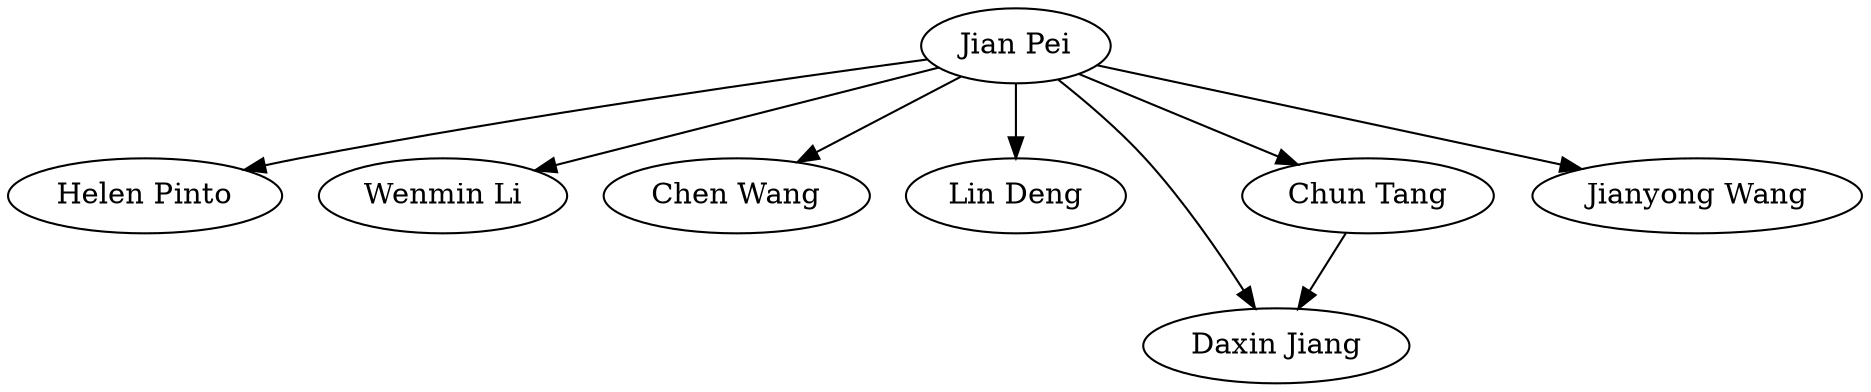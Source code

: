strict digraph G{
"Jian Pei" -> "Helen Pinto"
"Jian Pei" -> "Wenmin Li"
"Jian Pei" -> "Chen Wang"
"Jian Pei" -> "Lin Deng"
"Jian Pei" -> "Daxin Jiang"
"Jian Pei" -> "Chun Tang"
"Jian Pei" -> "Jianyong Wang"
"Chun Tang" -> "Daxin Jiang"
}